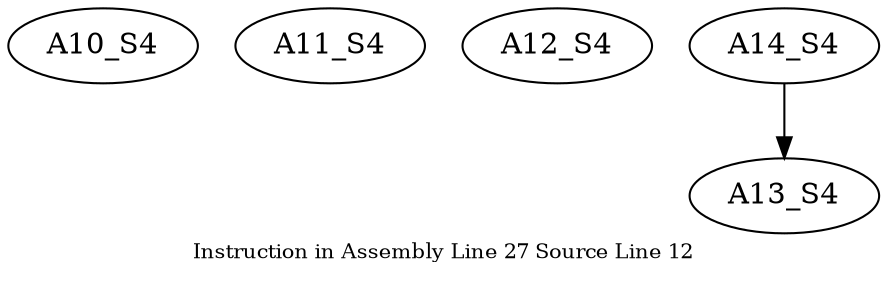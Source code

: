 digraph{
	node [ ]
	edge [ ]
	
	A10_S4 [ ]
	A11_S4 [ ]
	A12_S4 [ ]
	A13_S4 [ ]
	A14_S4 [ ]
	A14_S4 -> A13_S4 [ ]
	label = "Instruction in Assembly Line 27 Source Line 12"
	fontsize = "10"
}
